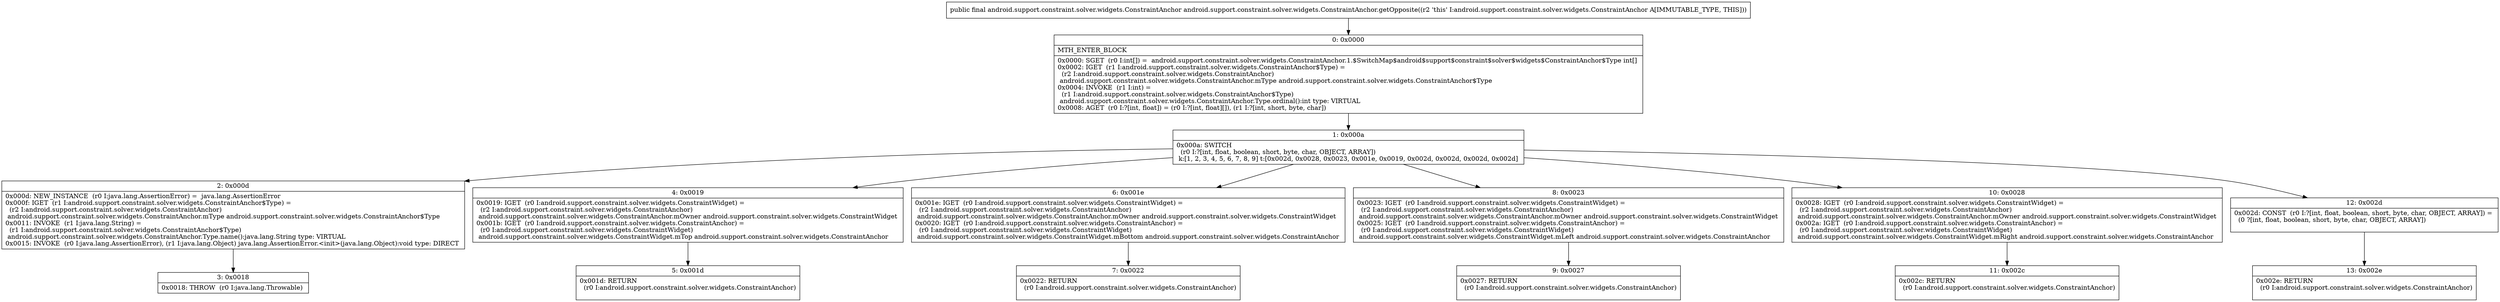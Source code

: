 digraph "CFG forandroid.support.constraint.solver.widgets.ConstraintAnchor.getOpposite()Landroid\/support\/constraint\/solver\/widgets\/ConstraintAnchor;" {
Node_0 [shape=record,label="{0\:\ 0x0000|MTH_ENTER_BLOCK\l|0x0000: SGET  (r0 I:int[]) =  android.support.constraint.solver.widgets.ConstraintAnchor.1.$SwitchMap$android$support$constraint$solver$widgets$ConstraintAnchor$Type int[] \l0x0002: IGET  (r1 I:android.support.constraint.solver.widgets.ConstraintAnchor$Type) = \l  (r2 I:android.support.constraint.solver.widgets.ConstraintAnchor)\l android.support.constraint.solver.widgets.ConstraintAnchor.mType android.support.constraint.solver.widgets.ConstraintAnchor$Type \l0x0004: INVOKE  (r1 I:int) = \l  (r1 I:android.support.constraint.solver.widgets.ConstraintAnchor$Type)\l android.support.constraint.solver.widgets.ConstraintAnchor.Type.ordinal():int type: VIRTUAL \l0x0008: AGET  (r0 I:?[int, float]) = (r0 I:?[int, float][]), (r1 I:?[int, short, byte, char]) \l}"];
Node_1 [shape=record,label="{1\:\ 0x000a|0x000a: SWITCH  \l  (r0 I:?[int, float, boolean, short, byte, char, OBJECT, ARRAY])\l k:[1, 2, 3, 4, 5, 6, 7, 8, 9] t:[0x002d, 0x0028, 0x0023, 0x001e, 0x0019, 0x002d, 0x002d, 0x002d, 0x002d] \l}"];
Node_2 [shape=record,label="{2\:\ 0x000d|0x000d: NEW_INSTANCE  (r0 I:java.lang.AssertionError) =  java.lang.AssertionError \l0x000f: IGET  (r1 I:android.support.constraint.solver.widgets.ConstraintAnchor$Type) = \l  (r2 I:android.support.constraint.solver.widgets.ConstraintAnchor)\l android.support.constraint.solver.widgets.ConstraintAnchor.mType android.support.constraint.solver.widgets.ConstraintAnchor$Type \l0x0011: INVOKE  (r1 I:java.lang.String) = \l  (r1 I:android.support.constraint.solver.widgets.ConstraintAnchor$Type)\l android.support.constraint.solver.widgets.ConstraintAnchor.Type.name():java.lang.String type: VIRTUAL \l0x0015: INVOKE  (r0 I:java.lang.AssertionError), (r1 I:java.lang.Object) java.lang.AssertionError.\<init\>(java.lang.Object):void type: DIRECT \l}"];
Node_3 [shape=record,label="{3\:\ 0x0018|0x0018: THROW  (r0 I:java.lang.Throwable) \l}"];
Node_4 [shape=record,label="{4\:\ 0x0019|0x0019: IGET  (r0 I:android.support.constraint.solver.widgets.ConstraintWidget) = \l  (r2 I:android.support.constraint.solver.widgets.ConstraintAnchor)\l android.support.constraint.solver.widgets.ConstraintAnchor.mOwner android.support.constraint.solver.widgets.ConstraintWidget \l0x001b: IGET  (r0 I:android.support.constraint.solver.widgets.ConstraintAnchor) = \l  (r0 I:android.support.constraint.solver.widgets.ConstraintWidget)\l android.support.constraint.solver.widgets.ConstraintWidget.mTop android.support.constraint.solver.widgets.ConstraintAnchor \l}"];
Node_5 [shape=record,label="{5\:\ 0x001d|0x001d: RETURN  \l  (r0 I:android.support.constraint.solver.widgets.ConstraintAnchor)\l \l}"];
Node_6 [shape=record,label="{6\:\ 0x001e|0x001e: IGET  (r0 I:android.support.constraint.solver.widgets.ConstraintWidget) = \l  (r2 I:android.support.constraint.solver.widgets.ConstraintAnchor)\l android.support.constraint.solver.widgets.ConstraintAnchor.mOwner android.support.constraint.solver.widgets.ConstraintWidget \l0x0020: IGET  (r0 I:android.support.constraint.solver.widgets.ConstraintAnchor) = \l  (r0 I:android.support.constraint.solver.widgets.ConstraintWidget)\l android.support.constraint.solver.widgets.ConstraintWidget.mBottom android.support.constraint.solver.widgets.ConstraintAnchor \l}"];
Node_7 [shape=record,label="{7\:\ 0x0022|0x0022: RETURN  \l  (r0 I:android.support.constraint.solver.widgets.ConstraintAnchor)\l \l}"];
Node_8 [shape=record,label="{8\:\ 0x0023|0x0023: IGET  (r0 I:android.support.constraint.solver.widgets.ConstraintWidget) = \l  (r2 I:android.support.constraint.solver.widgets.ConstraintAnchor)\l android.support.constraint.solver.widgets.ConstraintAnchor.mOwner android.support.constraint.solver.widgets.ConstraintWidget \l0x0025: IGET  (r0 I:android.support.constraint.solver.widgets.ConstraintAnchor) = \l  (r0 I:android.support.constraint.solver.widgets.ConstraintWidget)\l android.support.constraint.solver.widgets.ConstraintWidget.mLeft android.support.constraint.solver.widgets.ConstraintAnchor \l}"];
Node_9 [shape=record,label="{9\:\ 0x0027|0x0027: RETURN  \l  (r0 I:android.support.constraint.solver.widgets.ConstraintAnchor)\l \l}"];
Node_10 [shape=record,label="{10\:\ 0x0028|0x0028: IGET  (r0 I:android.support.constraint.solver.widgets.ConstraintWidget) = \l  (r2 I:android.support.constraint.solver.widgets.ConstraintAnchor)\l android.support.constraint.solver.widgets.ConstraintAnchor.mOwner android.support.constraint.solver.widgets.ConstraintWidget \l0x002a: IGET  (r0 I:android.support.constraint.solver.widgets.ConstraintAnchor) = \l  (r0 I:android.support.constraint.solver.widgets.ConstraintWidget)\l android.support.constraint.solver.widgets.ConstraintWidget.mRight android.support.constraint.solver.widgets.ConstraintAnchor \l}"];
Node_11 [shape=record,label="{11\:\ 0x002c|0x002c: RETURN  \l  (r0 I:android.support.constraint.solver.widgets.ConstraintAnchor)\l \l}"];
Node_12 [shape=record,label="{12\:\ 0x002d|0x002d: CONST  (r0 I:?[int, float, boolean, short, byte, char, OBJECT, ARRAY]) = \l  (0 ?[int, float, boolean, short, byte, char, OBJECT, ARRAY])\l \l}"];
Node_13 [shape=record,label="{13\:\ 0x002e|0x002e: RETURN  \l  (r0 I:android.support.constraint.solver.widgets.ConstraintAnchor)\l \l}"];
MethodNode[shape=record,label="{public final android.support.constraint.solver.widgets.ConstraintAnchor android.support.constraint.solver.widgets.ConstraintAnchor.getOpposite((r2 'this' I:android.support.constraint.solver.widgets.ConstraintAnchor A[IMMUTABLE_TYPE, THIS])) }"];
MethodNode -> Node_0;
Node_0 -> Node_1;
Node_1 -> Node_2;
Node_1 -> Node_4;
Node_1 -> Node_6;
Node_1 -> Node_8;
Node_1 -> Node_10;
Node_1 -> Node_12;
Node_2 -> Node_3;
Node_4 -> Node_5;
Node_6 -> Node_7;
Node_8 -> Node_9;
Node_10 -> Node_11;
Node_12 -> Node_13;
}

